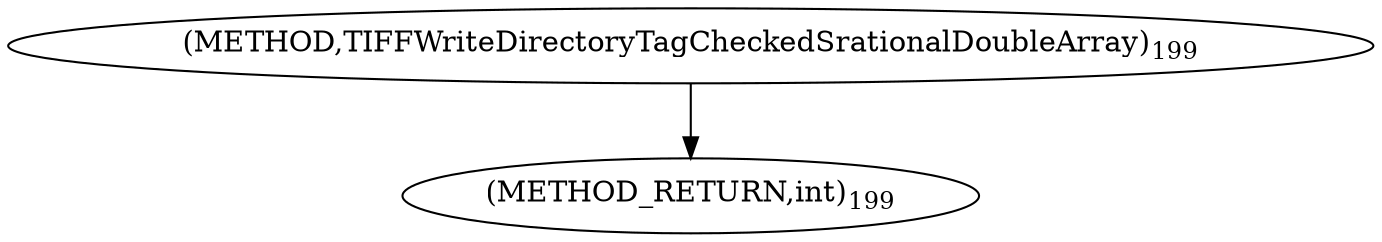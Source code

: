 digraph "TIFFWriteDirectoryTagCheckedSrationalDoubleArray" {  
"64316" [label = <(METHOD,TIFFWriteDirectoryTagCheckedSrationalDoubleArray)<SUB>199</SUB>> ]
"64323" [label = <(METHOD_RETURN,int)<SUB>199</SUB>> ]
  "64316" -> "64323" 
}
